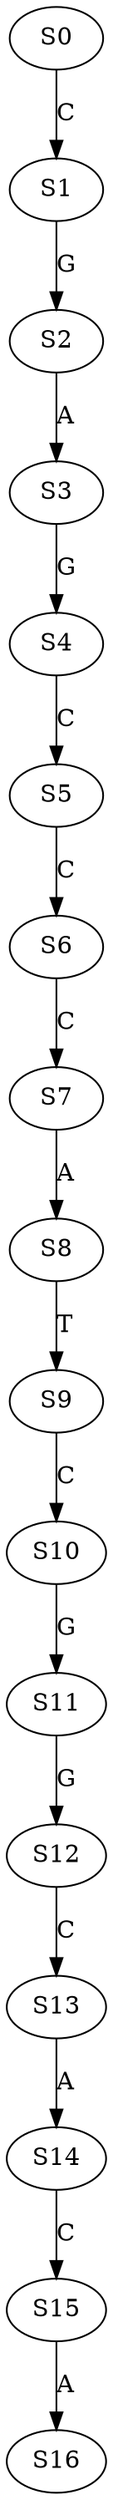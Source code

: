 strict digraph  {
	S0 -> S1 [ label = C ];
	S1 -> S2 [ label = G ];
	S2 -> S3 [ label = A ];
	S3 -> S4 [ label = G ];
	S4 -> S5 [ label = C ];
	S5 -> S6 [ label = C ];
	S6 -> S7 [ label = C ];
	S7 -> S8 [ label = A ];
	S8 -> S9 [ label = T ];
	S9 -> S10 [ label = C ];
	S10 -> S11 [ label = G ];
	S11 -> S12 [ label = G ];
	S12 -> S13 [ label = C ];
	S13 -> S14 [ label = A ];
	S14 -> S15 [ label = C ];
	S15 -> S16 [ label = A ];
}
